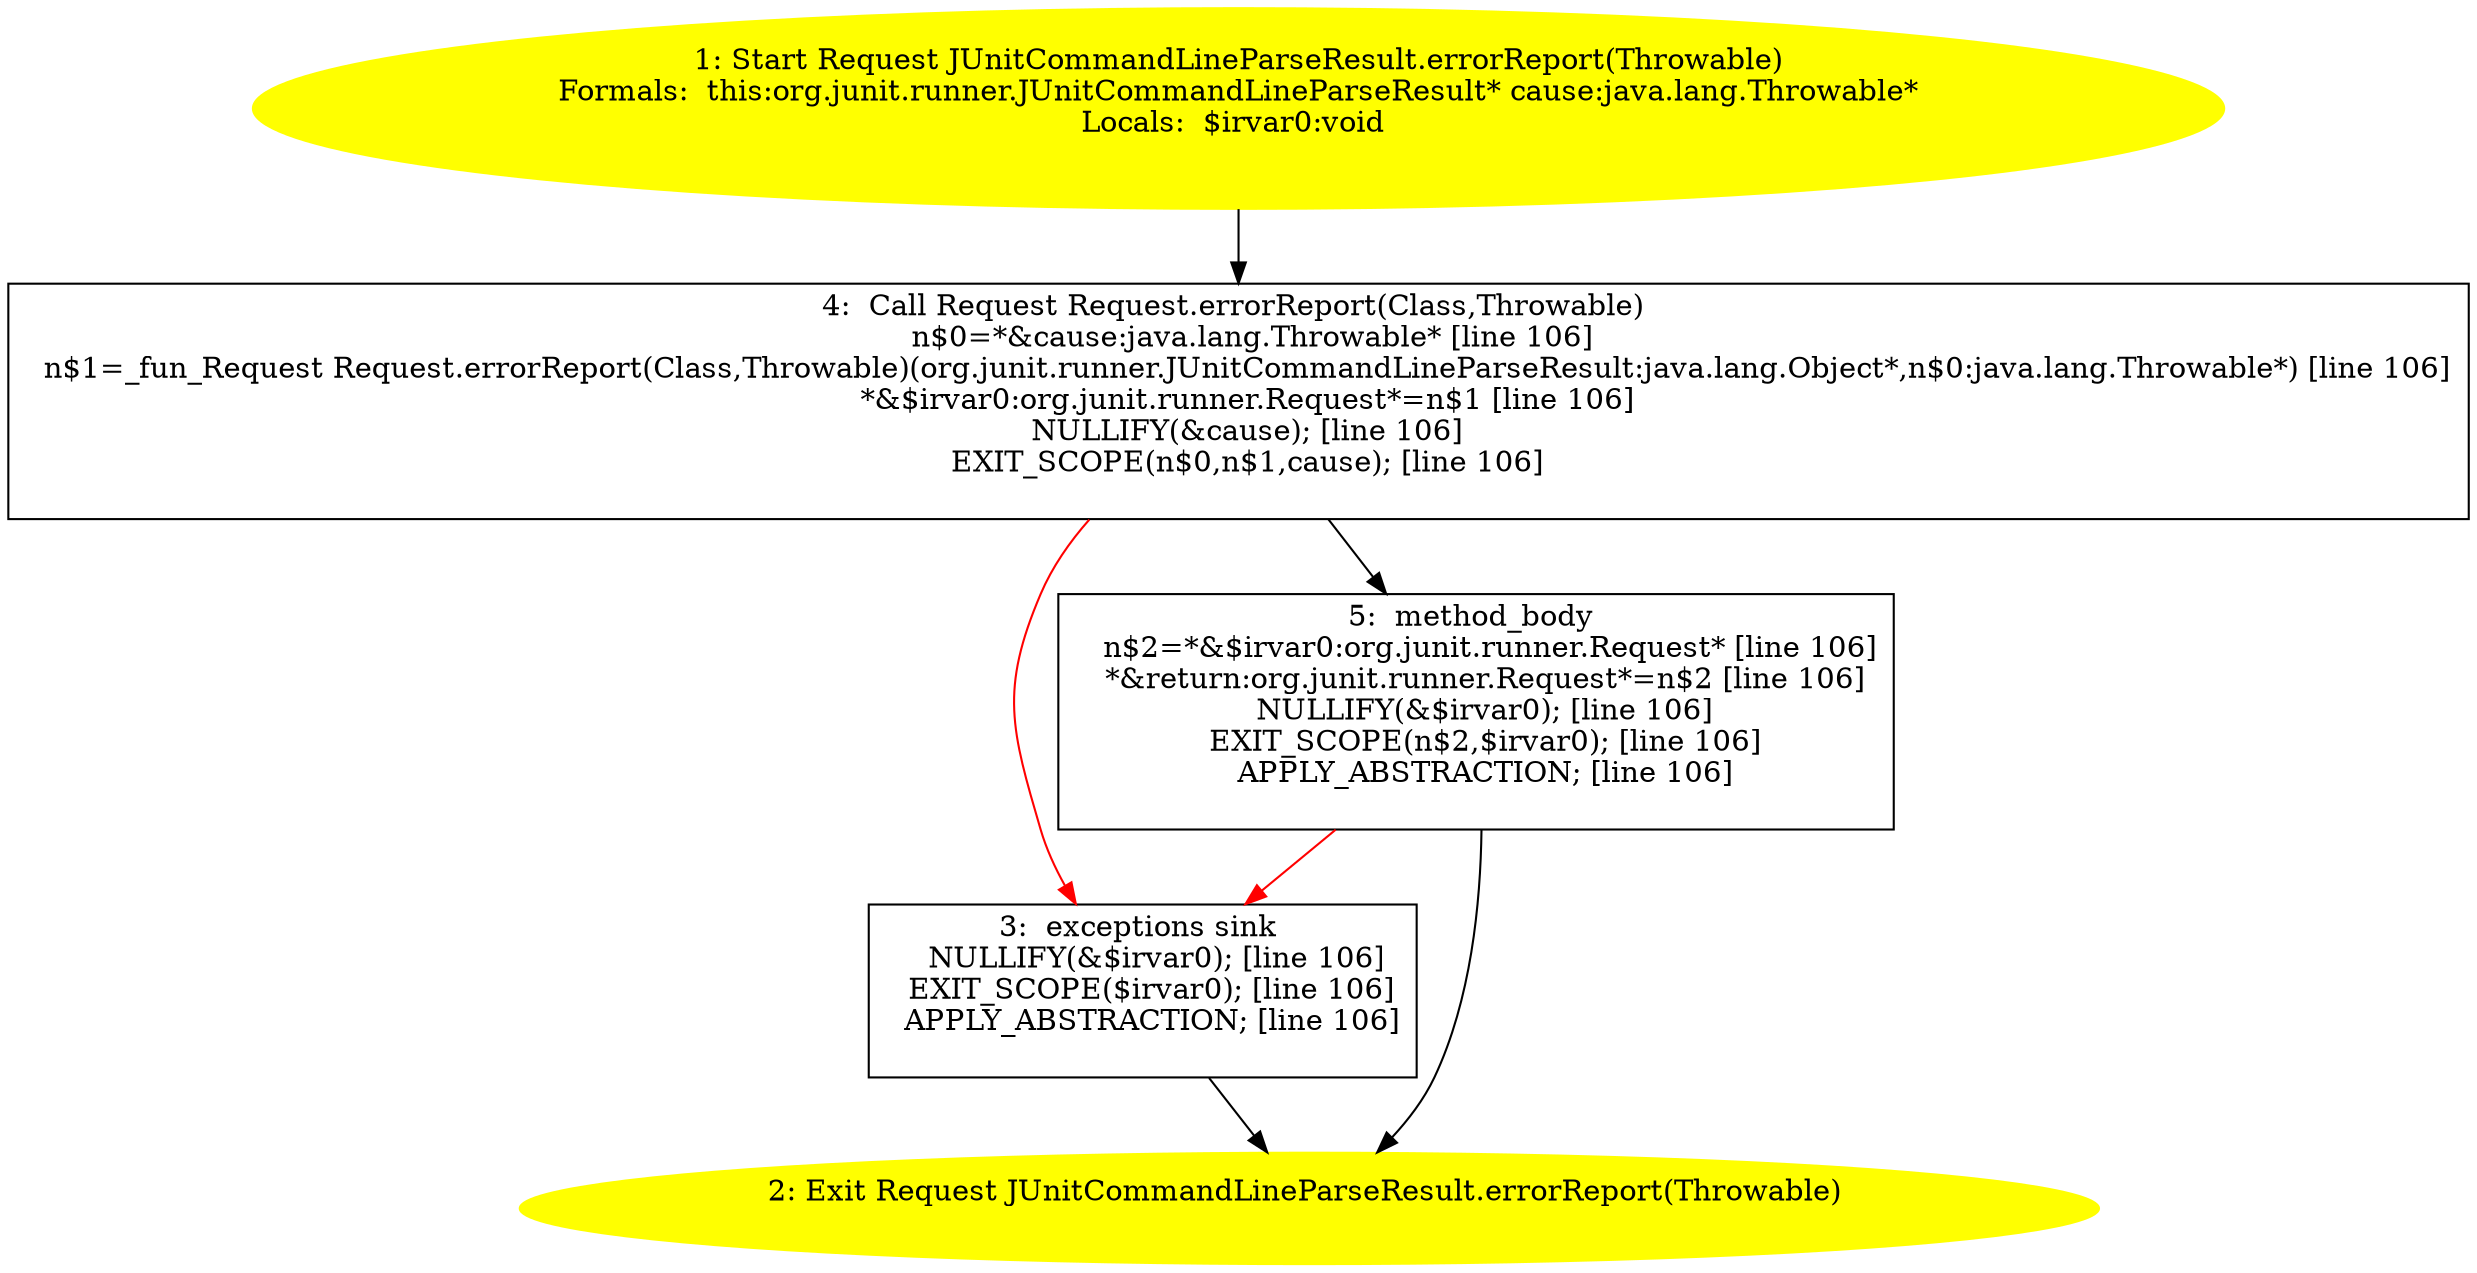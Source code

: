 /* @generated */
digraph cfg {
"org.junit.runner.JUnitCommandLineParseResult.errorReport(java.lang.Throwable):org.junit.runner.Reque.8abdbb35320bd91b3def27279f56367a_1" [label="1: Start Request JUnitCommandLineParseResult.errorReport(Throwable)\nFormals:  this:org.junit.runner.JUnitCommandLineParseResult* cause:java.lang.Throwable*\nLocals:  $irvar0:void \n  " color=yellow style=filled]
	

	 "org.junit.runner.JUnitCommandLineParseResult.errorReport(java.lang.Throwable):org.junit.runner.Reque.8abdbb35320bd91b3def27279f56367a_1" -> "org.junit.runner.JUnitCommandLineParseResult.errorReport(java.lang.Throwable):org.junit.runner.Reque.8abdbb35320bd91b3def27279f56367a_4" ;
"org.junit.runner.JUnitCommandLineParseResult.errorReport(java.lang.Throwable):org.junit.runner.Reque.8abdbb35320bd91b3def27279f56367a_2" [label="2: Exit Request JUnitCommandLineParseResult.errorReport(Throwable) \n  " color=yellow style=filled]
	

"org.junit.runner.JUnitCommandLineParseResult.errorReport(java.lang.Throwable):org.junit.runner.Reque.8abdbb35320bd91b3def27279f56367a_3" [label="3:  exceptions sink \n   NULLIFY(&$irvar0); [line 106]\n  EXIT_SCOPE($irvar0); [line 106]\n  APPLY_ABSTRACTION; [line 106]\n " shape="box"]
	

	 "org.junit.runner.JUnitCommandLineParseResult.errorReport(java.lang.Throwable):org.junit.runner.Reque.8abdbb35320bd91b3def27279f56367a_3" -> "org.junit.runner.JUnitCommandLineParseResult.errorReport(java.lang.Throwable):org.junit.runner.Reque.8abdbb35320bd91b3def27279f56367a_2" ;
"org.junit.runner.JUnitCommandLineParseResult.errorReport(java.lang.Throwable):org.junit.runner.Reque.8abdbb35320bd91b3def27279f56367a_4" [label="4:  Call Request Request.errorReport(Class,Throwable) \n   n$0=*&cause:java.lang.Throwable* [line 106]\n  n$1=_fun_Request Request.errorReport(Class,Throwable)(org.junit.runner.JUnitCommandLineParseResult:java.lang.Object*,n$0:java.lang.Throwable*) [line 106]\n  *&$irvar0:org.junit.runner.Request*=n$1 [line 106]\n  NULLIFY(&cause); [line 106]\n  EXIT_SCOPE(n$0,n$1,cause); [line 106]\n " shape="box"]
	

	 "org.junit.runner.JUnitCommandLineParseResult.errorReport(java.lang.Throwable):org.junit.runner.Reque.8abdbb35320bd91b3def27279f56367a_4" -> "org.junit.runner.JUnitCommandLineParseResult.errorReport(java.lang.Throwable):org.junit.runner.Reque.8abdbb35320bd91b3def27279f56367a_5" ;
	 "org.junit.runner.JUnitCommandLineParseResult.errorReport(java.lang.Throwable):org.junit.runner.Reque.8abdbb35320bd91b3def27279f56367a_4" -> "org.junit.runner.JUnitCommandLineParseResult.errorReport(java.lang.Throwable):org.junit.runner.Reque.8abdbb35320bd91b3def27279f56367a_3" [color="red" ];
"org.junit.runner.JUnitCommandLineParseResult.errorReport(java.lang.Throwable):org.junit.runner.Reque.8abdbb35320bd91b3def27279f56367a_5" [label="5:  method_body \n   n$2=*&$irvar0:org.junit.runner.Request* [line 106]\n  *&return:org.junit.runner.Request*=n$2 [line 106]\n  NULLIFY(&$irvar0); [line 106]\n  EXIT_SCOPE(n$2,$irvar0); [line 106]\n  APPLY_ABSTRACTION; [line 106]\n " shape="box"]
	

	 "org.junit.runner.JUnitCommandLineParseResult.errorReport(java.lang.Throwable):org.junit.runner.Reque.8abdbb35320bd91b3def27279f56367a_5" -> "org.junit.runner.JUnitCommandLineParseResult.errorReport(java.lang.Throwable):org.junit.runner.Reque.8abdbb35320bd91b3def27279f56367a_2" ;
	 "org.junit.runner.JUnitCommandLineParseResult.errorReport(java.lang.Throwable):org.junit.runner.Reque.8abdbb35320bd91b3def27279f56367a_5" -> "org.junit.runner.JUnitCommandLineParseResult.errorReport(java.lang.Throwable):org.junit.runner.Reque.8abdbb35320bd91b3def27279f56367a_3" [color="red" ];
}
